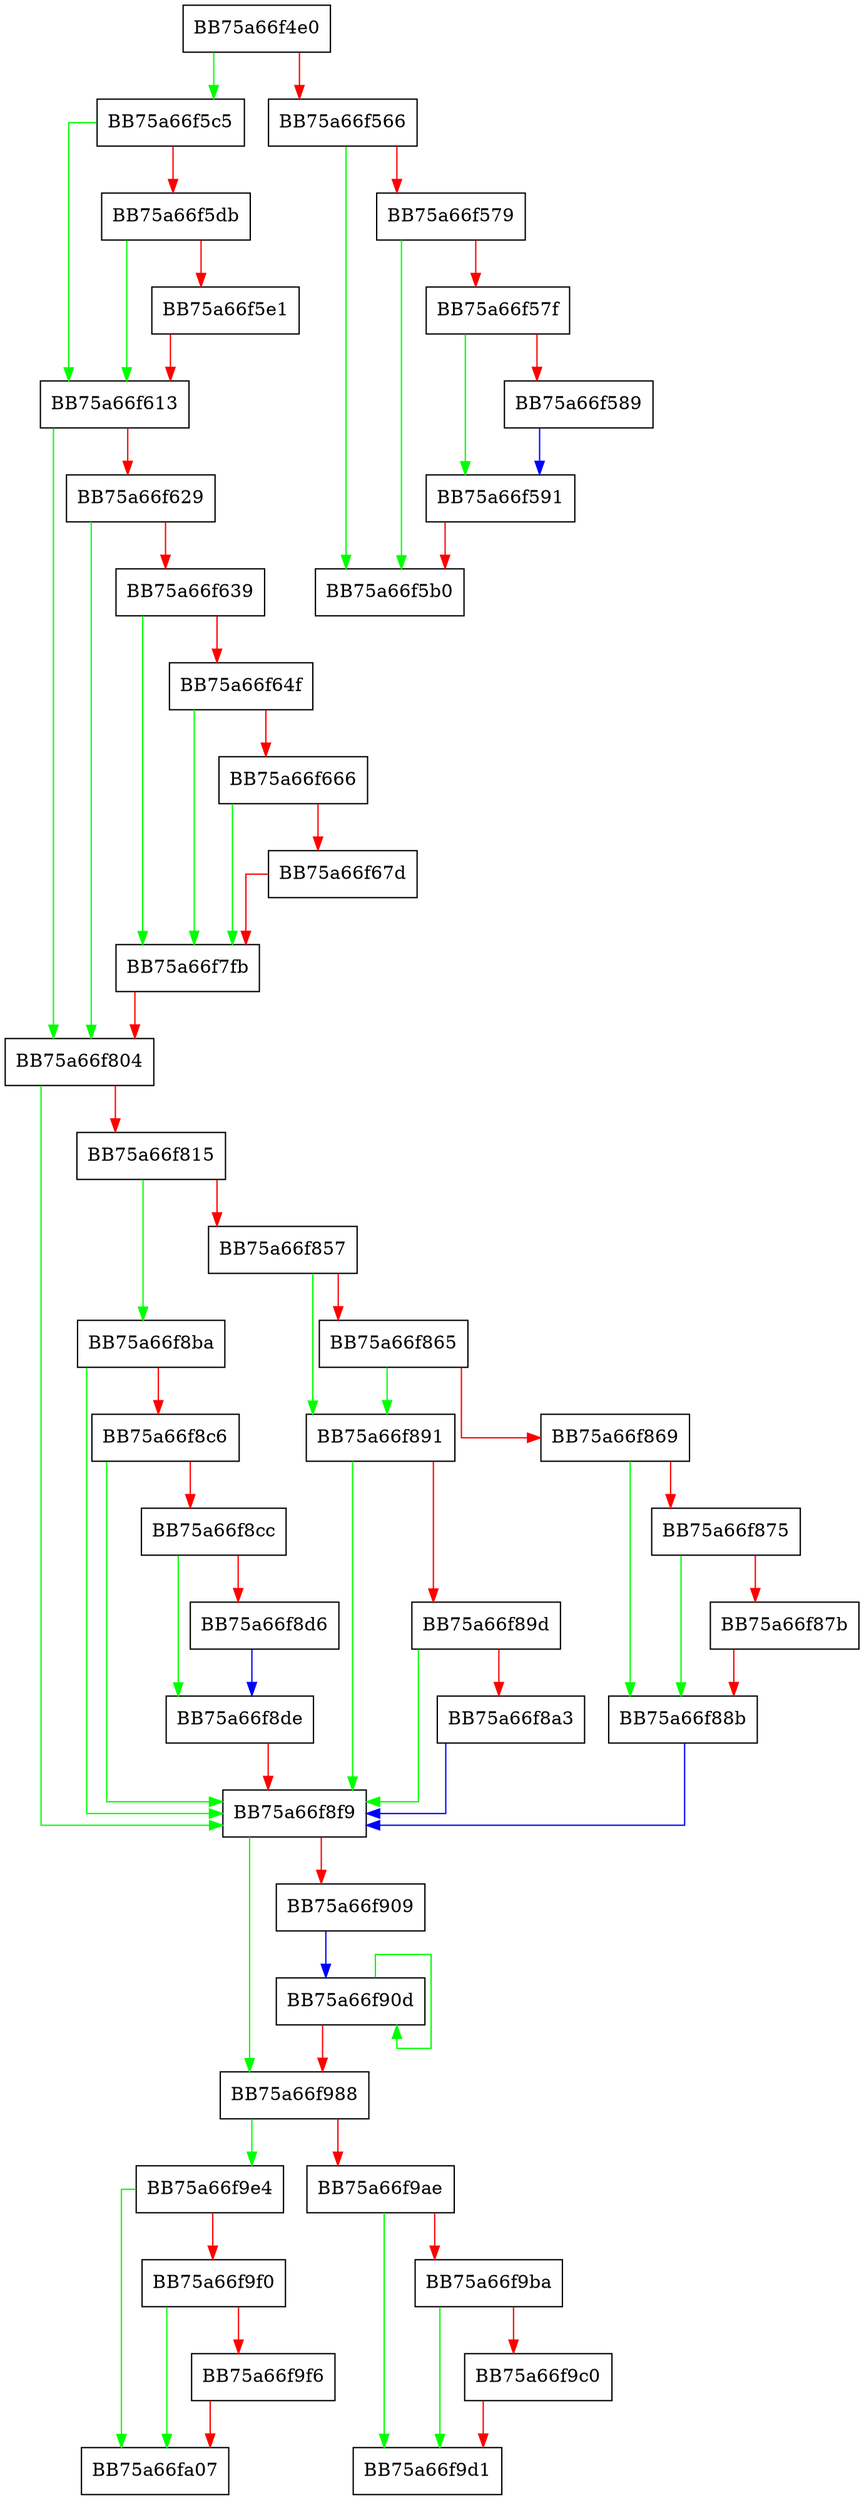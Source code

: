 digraph Init {
  node [shape="box"];
  graph [splines=ortho];
  BB75a66f4e0 -> BB75a66f5c5 [color="green"];
  BB75a66f4e0 -> BB75a66f566 [color="red"];
  BB75a66f566 -> BB75a66f5b0 [color="green"];
  BB75a66f566 -> BB75a66f579 [color="red"];
  BB75a66f579 -> BB75a66f5b0 [color="green"];
  BB75a66f579 -> BB75a66f57f [color="red"];
  BB75a66f57f -> BB75a66f591 [color="green"];
  BB75a66f57f -> BB75a66f589 [color="red"];
  BB75a66f589 -> BB75a66f591 [color="blue"];
  BB75a66f591 -> BB75a66f5b0 [color="red"];
  BB75a66f5c5 -> BB75a66f613 [color="green"];
  BB75a66f5c5 -> BB75a66f5db [color="red"];
  BB75a66f5db -> BB75a66f613 [color="green"];
  BB75a66f5db -> BB75a66f5e1 [color="red"];
  BB75a66f5e1 -> BB75a66f613 [color="red"];
  BB75a66f613 -> BB75a66f804 [color="green"];
  BB75a66f613 -> BB75a66f629 [color="red"];
  BB75a66f629 -> BB75a66f804 [color="green"];
  BB75a66f629 -> BB75a66f639 [color="red"];
  BB75a66f639 -> BB75a66f7fb [color="green"];
  BB75a66f639 -> BB75a66f64f [color="red"];
  BB75a66f64f -> BB75a66f7fb [color="green"];
  BB75a66f64f -> BB75a66f666 [color="red"];
  BB75a66f666 -> BB75a66f7fb [color="green"];
  BB75a66f666 -> BB75a66f67d [color="red"];
  BB75a66f67d -> BB75a66f7fb [color="red"];
  BB75a66f7fb -> BB75a66f804 [color="red"];
  BB75a66f804 -> BB75a66f8f9 [color="green"];
  BB75a66f804 -> BB75a66f815 [color="red"];
  BB75a66f815 -> BB75a66f8ba [color="green"];
  BB75a66f815 -> BB75a66f857 [color="red"];
  BB75a66f857 -> BB75a66f891 [color="green"];
  BB75a66f857 -> BB75a66f865 [color="red"];
  BB75a66f865 -> BB75a66f891 [color="green"];
  BB75a66f865 -> BB75a66f869 [color="red"];
  BB75a66f869 -> BB75a66f88b [color="green"];
  BB75a66f869 -> BB75a66f875 [color="red"];
  BB75a66f875 -> BB75a66f88b [color="green"];
  BB75a66f875 -> BB75a66f87b [color="red"];
  BB75a66f87b -> BB75a66f88b [color="red"];
  BB75a66f88b -> BB75a66f8f9 [color="blue"];
  BB75a66f891 -> BB75a66f8f9 [color="green"];
  BB75a66f891 -> BB75a66f89d [color="red"];
  BB75a66f89d -> BB75a66f8f9 [color="green"];
  BB75a66f89d -> BB75a66f8a3 [color="red"];
  BB75a66f8a3 -> BB75a66f8f9 [color="blue"];
  BB75a66f8ba -> BB75a66f8f9 [color="green"];
  BB75a66f8ba -> BB75a66f8c6 [color="red"];
  BB75a66f8c6 -> BB75a66f8f9 [color="green"];
  BB75a66f8c6 -> BB75a66f8cc [color="red"];
  BB75a66f8cc -> BB75a66f8de [color="green"];
  BB75a66f8cc -> BB75a66f8d6 [color="red"];
  BB75a66f8d6 -> BB75a66f8de [color="blue"];
  BB75a66f8de -> BB75a66f8f9 [color="red"];
  BB75a66f8f9 -> BB75a66f988 [color="green"];
  BB75a66f8f9 -> BB75a66f909 [color="red"];
  BB75a66f909 -> BB75a66f90d [color="blue"];
  BB75a66f90d -> BB75a66f90d [color="green"];
  BB75a66f90d -> BB75a66f988 [color="red"];
  BB75a66f988 -> BB75a66f9e4 [color="green"];
  BB75a66f988 -> BB75a66f9ae [color="red"];
  BB75a66f9ae -> BB75a66f9d1 [color="green"];
  BB75a66f9ae -> BB75a66f9ba [color="red"];
  BB75a66f9ba -> BB75a66f9d1 [color="green"];
  BB75a66f9ba -> BB75a66f9c0 [color="red"];
  BB75a66f9c0 -> BB75a66f9d1 [color="red"];
  BB75a66f9e4 -> BB75a66fa07 [color="green"];
  BB75a66f9e4 -> BB75a66f9f0 [color="red"];
  BB75a66f9f0 -> BB75a66fa07 [color="green"];
  BB75a66f9f0 -> BB75a66f9f6 [color="red"];
  BB75a66f9f6 -> BB75a66fa07 [color="red"];
}